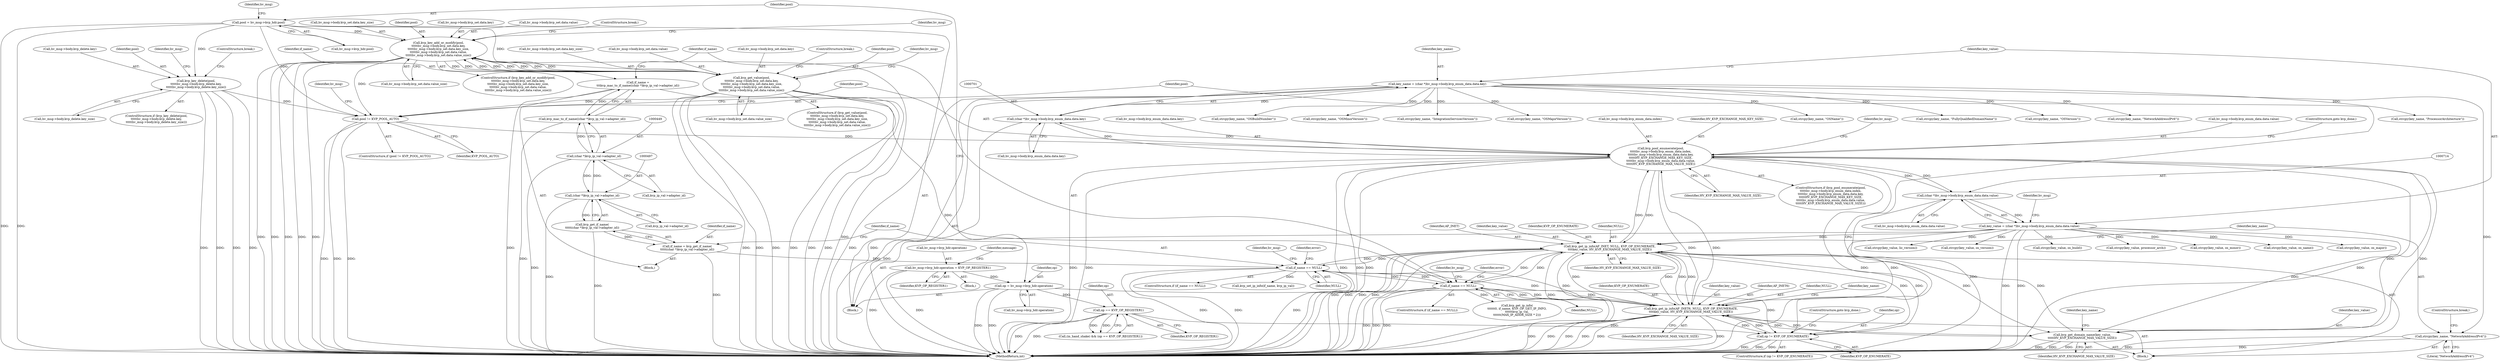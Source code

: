digraph "0_linux_95a69adab9acfc3981c504737a2b6578e4d846ef@pointer" {
"1000756" [label="(Call,strcpy(key_name, \"NetworkAddressIPv4\"))"];
"1000698" [label="(Call,key_name = (char *)hv_msg->body.kvp_enum_data.data.key)"];
"1000700" [label="(Call,(char *)hv_msg->body.kvp_enum_data.data.key)"];
"1000656" [label="(Call,kvp_pool_enumerate(pool,\n\t\t\t\t\thv_msg->body.kvp_enum_data.index,\n\t\t\t\t\thv_msg->body.kvp_enum_data.data.key,\n\t\t\t\t\tHV_KVP_EXCHANGE_MAX_KEY_SIZE,\n\t\t\t\t\thv_msg->body.kvp_enum_data.data.value,\n\t\t\t\t\tHV_KVP_EXCHANGE_MAX_VALUE_SIZE))"];
"1000651" [label="(Call,pool != KVP_POOL_AUTO)"];
"1000621" [label="(Call,kvp_key_delete(pool,\n\t\t\t\t\thv_msg->body.kvp_delete.key,\n\t\t\t\t\thv_msg->body.kvp_delete.key_size))"];
"1000377" [label="(Call,pool = hv_msg->kvp_hdr.pool)"];
"1000529" [label="(Call,kvp_key_add_or_modify(pool,\n\t\t\t\t\thv_msg->body.kvp_set.data.key,\n\t\t\t\t\thv_msg->body.kvp_set.data.key_size,\n\t\t\t\t\thv_msg->body.kvp_set.data.value,\n\t\t\t\t\thv_msg->body.kvp_set.data.value_size))"];
"1000575" [label="(Call,kvp_get_value(pool,\n\t\t\t\t\thv_msg->body.kvp_set.data.key,\n\t\t\t\t\thv_msg->body.kvp_set.data.key_size,\n\t\t\t\t\thv_msg->body.kvp_set.data.value,\n\t\t\t\t\thv_msg->body.kvp_set.data.value_size))"];
"1000713" [label="(Call,(char *)hv_msg->body.kvp_enum_data.data.value)"];
"1000750" [label="(Call,kvp_get_ip_info(AF_INET, NULL, KVP_OP_ENUMERATE,\n\t\t\t\tkey_value, HV_KVP_EXCHANGE_MAX_VALUE_SIZE))"];
"1000502" [label="(Call,if_name == NULL)"];
"1000493" [label="(Call,if_name = kvp_get_if_name(\n\t\t\t\t\t(char *)kvp_ip_val->adapter_id))"];
"1000495" [label="(Call,kvp_get_if_name(\n\t\t\t\t\t(char *)kvp_ip_val->adapter_id))"];
"1000496" [label="(Call,(char *)kvp_ip_val->adapter_id)"];
"1000448" [label="(Call,(char *)kvp_ip_val->adapter_id)"];
"1000454" [label="(Call,if_name == NULL)"];
"1000445" [label="(Call,if_name =\n\t\t\tkvp_mac_to_if_name((char *)kvp_ip_val->adapter_id))"];
"1000447" [label="(Call,kvp_mac_to_if_name((char *)kvp_ip_val->adapter_id))"];
"1000761" [label="(Call,kvp_get_ip_info(AF_INET6, NULL, KVP_OP_ENUMERATE,\n\t\t\t\tkey_value, HV_KVP_EXCHANGE_MAX_VALUE_SIZE))"];
"1000646" [label="(Call,op != KVP_OP_ENUMERATE)"];
"1000392" [label="(Call,op == KVP_OP_REGISTER1)"];
"1000370" [label="(Call,op = hv_msg->kvp_hdr.operation)"];
"1000246" [label="(Call,hv_msg->kvp_hdr.operation = KVP_OP_REGISTER1)"];
"1000711" [label="(Call,key_value = (char *)hv_msg->body.kvp_enum_data.data.value)"];
"1000734" [label="(Call,kvp_get_domain_name(key_value,\n\t\t\t\t\tHV_KVP_EXCHANGE_MAX_VALUE_SIZE))"];
"1000783" [label="(Call,strcpy(key_name, \"OSName\"))"];
"1000503" [label="(Identifier,if_name)"];
"1000513" [label="(Identifier,error)"];
"1000755" [label="(Identifier,HV_KVP_EXCHANGE_MAX_VALUE_SIZE)"];
"1000371" [label="(Identifier,op)"];
"1000754" [label="(Identifier,key_value)"];
"1000653" [label="(Identifier,KVP_POOL_AUTO)"];
"1000757" [label="(Identifier,key_name)"];
"1000712" [label="(Identifier,key_value)"];
"1000665" [label="(Call,hv_msg->body.kvp_enum_data.data.key)"];
"1000759" [label="(ControlStructure,break;)"];
"1000735" [label="(Identifier,key_value)"];
"1000448" [label="(Call,(char *)kvp_ip_val->adapter_id)"];
"1000711" [label="(Call,key_value = (char *)hv_msg->body.kvp_enum_data.data.value)"];
"1000498" [label="(Call,kvp_ip_val->adapter_id)"];
"1000765" [label="(Identifier,key_value)"];
"1000466" [label="(Call,kvp_get_ip_info(\n\t\t\t\t\t\t0, if_name, KVP_OP_GET_IP_INFO,\n\t\t\t\t\t\tkvp_ip_val,\n\t\t\t\t\t\t(MAX_IP_ADDR_SIZE * 2)))"];
"1000572" [label="(ControlStructure,break;)"];
"1000756" [label="(Call,strcpy(key_name, \"NetworkAddressIPv4\"))"];
"1000715" [label="(Call,hv_msg->body.kvp_enum_data.data.value)"];
"1000495" [label="(Call,kvp_get_if_name(\n\t\t\t\t\t(char *)kvp_ip_val->adapter_id))"];
"1000445" [label="(Call,if_name =\n\t\t\tkvp_mac_to_if_name((char *)kvp_ip_val->adapter_id))"];
"1000868" [label="(MethodReturn,int)"];
"1000734" [label="(Call,kvp_get_domain_name(key_value,\n\t\t\t\t\tHV_KVP_EXCHANGE_MAX_VALUE_SIZE))"];
"1000642" [label="(ControlStructure,break;)"];
"1000713" [label="(Call,(char *)hv_msg->body.kvp_enum_data.data.value)"];
"1000646" [label="(Call,op != KVP_OP_ENUMERATE)"];
"1000558" [label="(Call,hv_msg->body.kvp_set.data.value_size)"];
"1000386" [label="(Identifier,hv_msg)"];
"1000738" [label="(Identifier,key_name)"];
"1000658" [label="(Call,hv_msg->body.kvp_enum_data.index)"];
"1000657" [label="(Identifier,pool)"];
"1000252" [label="(Identifier,KVP_OP_REGISTER1)"];
"1000456" [label="(Identifier,NULL)"];
"1000750" [label="(Call,kvp_get_ip_info(AF_INET, NULL, KVP_OP_ENUMERATE,\n\t\t\t\tkey_value, HV_KVP_EXCHANGE_MAX_VALUE_SIZE))"];
"1000377" [label="(Call,pool = hv_msg->kvp_hdr.pool)"];
"1000460" [label="(Identifier,hv_msg)"];
"1000772" [label="(Call,strcpy(key_value, os_build))"];
"1000674" [label="(Identifier,HV_KVP_EXCHANGE_MAX_KEY_SIZE)"];
"1000494" [label="(Identifier,if_name)"];
"1000687" [label="(Identifier,hv_msg)"];
"1000453" [label="(ControlStructure,if (if_name == NULL))"];
"1000493" [label="(Call,if_name = kvp_get_if_name(\n\t\t\t\t\t(char *)kvp_ip_val->adapter_id))"];
"1000390" [label="(Call,(in_hand_shake) && (op == KVP_OP_REGISTER1))"];
"1000623" [label="(Call,hv_msg->body.kvp_delete.key)"];
"1000761" [label="(Call,kvp_get_ip_info(AF_INET6, NULL, KVP_OP_ENUMERATE,\n\t\t\t\tkey_value, HV_KVP_EXCHANGE_MAX_VALUE_SIZE))"];
"1000698" [label="(Call,key_name = (char *)hv_msg->body.kvp_enum_data.data.key)"];
"1000753" [label="(Identifier,KVP_OP_ENUMERATE)"];
"1000766" [label="(Identifier,HV_KVP_EXCHANGE_MAX_VALUE_SIZE)"];
"1000569" [label="(Identifier,hv_msg)"];
"1000737" [label="(Call,strcpy(key_name, \"FullyQualifiedDomainName\"))"];
"1000435" [label="(Block,)"];
"1000699" [label="(Identifier,key_name)"];
"1000455" [label="(Identifier,if_name)"];
"1000812" [label="(Call,strcpy(key_value, processor_arch))"];
"1000393" [label="(Identifier,op)"];
"1000575" [label="(Call,kvp_get_value(pool,\n\t\t\t\t\thv_msg->body.kvp_set.data.key,\n\t\t\t\t\thv_msg->body.kvp_set.data.key_size,\n\t\t\t\t\thv_msg->body.kvp_set.data.value,\n\t\t\t\t\thv_msg->body.kvp_set.data.value_size))"];
"1000372" [label="(Call,hv_msg->kvp_hdr.operation)"];
"1000289" [label="(Block,)"];
"1000736" [label="(Identifier,HV_KVP_EXCHANGE_MAX_VALUE_SIZE)"];
"1000630" [label="(Call,hv_msg->body.kvp_delete.key_size)"];
"1000684" [label="(Identifier,HV_KVP_EXCHANGE_MAX_VALUE_SIZE)"];
"1000649" [label="(ControlStructure,goto kvp_done;)"];
"1000807" [label="(Call,strcpy(key_name, \"OSVersion\"))"];
"1000450" [label="(Call,kvp_ip_val->adapter_id)"];
"1000586" [label="(Call,hv_msg->body.kvp_set.data.key_size)"];
"1000446" [label="(Identifier,if_name)"];
"1000796" [label="(Call,strcpy(key_value, os_minor))"];
"1000595" [label="(Call,hv_msg->body.kvp_set.data.value)"];
"1000529" [label="(Call,kvp_key_add_or_modify(pool,\n\t\t\t\t\thv_msg->body.kvp_set.data.key,\n\t\t\t\t\thv_msg->body.kvp_set.data.key_size,\n\t\t\t\t\thv_msg->body.kvp_set.data.value,\n\t\t\t\t\thv_msg->body.kvp_set.data.value_size))"];
"1000647" [label="(Identifier,op)"];
"1000700" [label="(Call,(char *)hv_msg->body.kvp_enum_data.data.key)"];
"1000370" [label="(Call,op = hv_msg->kvp_hdr.operation)"];
"1000645" [label="(ControlStructure,if (op != KVP_OP_ENUMERATE))"];
"1000502" [label="(Call,if_name == NULL)"];
"1000767" [label="(Call,strcpy(key_name, \"NetworkAddressIPv6\"))"];
"1000392" [label="(Call,op == KVP_OP_REGISTER1)"];
"1000540" [label="(Call,hv_msg->body.kvp_set.data.key_size)"];
"1000758" [label="(Literal,\"NetworkAddressIPv4\")"];
"1000752" [label="(Identifier,NULL)"];
"1000780" [label="(Call,strcpy(key_value, os_name))"];
"1000577" [label="(Call,hv_msg->body.kvp_set.data.key)"];
"1000454" [label="(Call,if_name == NULL)"];
"1000815" [label="(Call,strcpy(key_name, \"ProcessorArchitecture\"))"];
"1000247" [label="(Call,hv_msg->kvp_hdr.operation)"];
"1000255" [label="(Identifier,message)"];
"1000618" [label="(ControlStructure,break;)"];
"1000378" [label="(Identifier,pool)"];
"1000110" [label="(Block,)"];
"1000501" [label="(ControlStructure,if (if_name == NULL))"];
"1000788" [label="(Call,strcpy(key_value, os_major))"];
"1000675" [label="(Call,hv_msg->body.kvp_enum_data.data.value)"];
"1000650" [label="(ControlStructure,if (pool != KVP_POOL_AUTO))"];
"1000622" [label="(Identifier,pool)"];
"1000604" [label="(Call,hv_msg->body.kvp_set.data.value_size)"];
"1000246" [label="(Call,hv_msg->kvp_hdr.operation = KVP_OP_REGISTER1)"];
"1000702" [label="(Call,hv_msg->body.kvp_enum_data.data.key)"];
"1000745" [label="(Call,strcpy(key_value, lic_version))"];
"1000530" [label="(Identifier,pool)"];
"1000447" [label="(Call,kvp_mac_to_if_name((char *)kvp_ip_val->adapter_id))"];
"1000514" [label="(Call,kvp_set_ip_info(if_name, kvp_ip_val))"];
"1000751" [label="(Identifier,AF_INET)"];
"1000508" [label="(Identifier,hv_msg)"];
"1000620" [label="(ControlStructure,if (kvp_key_delete(pool,\n\t\t\t\t\thv_msg->body.kvp_delete.key,\n\t\t\t\t\thv_msg->body.kvp_delete.key_size)))"];
"1000655" [label="(ControlStructure,if (kvp_pool_enumerate(pool,\n\t\t\t\t\thv_msg->body.kvp_enum_data.index,\n\t\t\t\t\thv_msg->body.kvp_enum_data.data.key,\n\t\t\t\t\tHV_KVP_EXCHANGE_MAX_KEY_SIZE,\n\t\t\t\t\thv_msg->body.kvp_enum_data.data.value,\n\t\t\t\t\tHV_KVP_EXCHANGE_MAX_VALUE_SIZE)))"];
"1000732" [label="(Block,)"];
"1000531" [label="(Call,hv_msg->body.kvp_set.data.key)"];
"1000692" [label="(Identifier,hv_msg)"];
"1000775" [label="(Call,strcpy(key_name, \"OSBuildNumber\"))"];
"1000394" [label="(Identifier,KVP_OP_REGISTER1)"];
"1000549" [label="(Call,hv_msg->body.kvp_set.data.value)"];
"1000728" [label="(Identifier,hv_msg)"];
"1000379" [label="(Call,hv_msg->kvp_hdr.pool)"];
"1000621" [label="(Call,kvp_key_delete(pool,\n\t\t\t\t\thv_msg->body.kvp_delete.key,\n\t\t\t\t\thv_msg->body.kvp_delete.key_size))"];
"1000804" [label="(Call,strcpy(key_value, os_version))"];
"1000690" [label="(ControlStructure,goto kvp_done;)"];
"1000574" [label="(ControlStructure,if (kvp_get_value(pool,\n\t\t\t\t\thv_msg->body.kvp_set.data.key,\n\t\t\t\t\thv_msg->body.kvp_set.data.key_size,\n\t\t\t\t\thv_msg->body.kvp_set.data.value,\n\t\t\t\t\thv_msg->body.kvp_set.data.value_size)))"];
"1000762" [label="(Identifier,AF_INET6)"];
"1000763" [label="(Identifier,NULL)"];
"1000639" [label="(Identifier,hv_msg)"];
"1000799" [label="(Call,strcpy(key_name, \"OSMinorVersion\"))"];
"1000465" [label="(Identifier,error)"];
"1000648" [label="(Identifier,KVP_OP_ENUMERATE)"];
"1000742" [label="(Call,strcpy(key_name, \"IntegrationServicesVersion\"))"];
"1000768" [label="(Identifier,key_name)"];
"1000504" [label="(Identifier,NULL)"];
"1000528" [label="(ControlStructure,if (kvp_key_add_or_modify(pool,\n\t\t\t\t\thv_msg->body.kvp_set.data.key,\n\t\t\t\t\thv_msg->body.kvp_set.data.key_size,\n\t\t\t\t\thv_msg->body.kvp_set.data.value,\n\t\t\t\t\thv_msg->body.kvp_set.data.value_size)))"];
"1000652" [label="(Identifier,pool)"];
"1000791" [label="(Call,strcpy(key_name, \"OSMajorVersion\"))"];
"1000576" [label="(Identifier,pool)"];
"1000615" [label="(Identifier,hv_msg)"];
"1000656" [label="(Call,kvp_pool_enumerate(pool,\n\t\t\t\t\thv_msg->body.kvp_enum_data.index,\n\t\t\t\t\thv_msg->body.kvp_enum_data.data.key,\n\t\t\t\t\tHV_KVP_EXCHANGE_MAX_KEY_SIZE,\n\t\t\t\t\thv_msg->body.kvp_enum_data.data.value,\n\t\t\t\t\tHV_KVP_EXCHANGE_MAX_VALUE_SIZE))"];
"1000496" [label="(Call,(char *)kvp_ip_val->adapter_id)"];
"1000764" [label="(Identifier,KVP_OP_ENUMERATE)"];
"1000651" [label="(Call,pool != KVP_POOL_AUTO)"];
"1000756" -> "1000732"  [label="AST: "];
"1000756" -> "1000758"  [label="CFG: "];
"1000757" -> "1000756"  [label="AST: "];
"1000758" -> "1000756"  [label="AST: "];
"1000759" -> "1000756"  [label="CFG: "];
"1000756" -> "1000868"  [label="DDG: "];
"1000756" -> "1000868"  [label="DDG: "];
"1000698" -> "1000756"  [label="DDG: "];
"1000698" -> "1000289"  [label="AST: "];
"1000698" -> "1000700"  [label="CFG: "];
"1000699" -> "1000698"  [label="AST: "];
"1000700" -> "1000698"  [label="AST: "];
"1000712" -> "1000698"  [label="CFG: "];
"1000698" -> "1000868"  [label="DDG: "];
"1000698" -> "1000868"  [label="DDG: "];
"1000700" -> "1000698"  [label="DDG: "];
"1000698" -> "1000737"  [label="DDG: "];
"1000698" -> "1000742"  [label="DDG: "];
"1000698" -> "1000767"  [label="DDG: "];
"1000698" -> "1000775"  [label="DDG: "];
"1000698" -> "1000783"  [label="DDG: "];
"1000698" -> "1000791"  [label="DDG: "];
"1000698" -> "1000799"  [label="DDG: "];
"1000698" -> "1000807"  [label="DDG: "];
"1000698" -> "1000815"  [label="DDG: "];
"1000700" -> "1000702"  [label="CFG: "];
"1000701" -> "1000700"  [label="AST: "];
"1000702" -> "1000700"  [label="AST: "];
"1000700" -> "1000868"  [label="DDG: "];
"1000700" -> "1000656"  [label="DDG: "];
"1000656" -> "1000700"  [label="DDG: "];
"1000656" -> "1000655"  [label="AST: "];
"1000656" -> "1000684"  [label="CFG: "];
"1000657" -> "1000656"  [label="AST: "];
"1000658" -> "1000656"  [label="AST: "];
"1000665" -> "1000656"  [label="AST: "];
"1000674" -> "1000656"  [label="AST: "];
"1000675" -> "1000656"  [label="AST: "];
"1000684" -> "1000656"  [label="AST: "];
"1000687" -> "1000656"  [label="CFG: "];
"1000690" -> "1000656"  [label="CFG: "];
"1000656" -> "1000868"  [label="DDG: "];
"1000656" -> "1000868"  [label="DDG: "];
"1000656" -> "1000868"  [label="DDG: "];
"1000656" -> "1000868"  [label="DDG: "];
"1000656" -> "1000868"  [label="DDG: "];
"1000656" -> "1000868"  [label="DDG: "];
"1000656" -> "1000868"  [label="DDG: "];
"1000651" -> "1000656"  [label="DDG: "];
"1000713" -> "1000656"  [label="DDG: "];
"1000750" -> "1000656"  [label="DDG: "];
"1000761" -> "1000656"  [label="DDG: "];
"1000734" -> "1000656"  [label="DDG: "];
"1000656" -> "1000713"  [label="DDG: "];
"1000656" -> "1000734"  [label="DDG: "];
"1000656" -> "1000750"  [label="DDG: "];
"1000656" -> "1000761"  [label="DDG: "];
"1000651" -> "1000650"  [label="AST: "];
"1000651" -> "1000653"  [label="CFG: "];
"1000652" -> "1000651"  [label="AST: "];
"1000653" -> "1000651"  [label="AST: "];
"1000657" -> "1000651"  [label="CFG: "];
"1000692" -> "1000651"  [label="CFG: "];
"1000651" -> "1000868"  [label="DDG: "];
"1000651" -> "1000868"  [label="DDG: "];
"1000651" -> "1000868"  [label="DDG: "];
"1000621" -> "1000651"  [label="DDG: "];
"1000529" -> "1000651"  [label="DDG: "];
"1000377" -> "1000651"  [label="DDG: "];
"1000575" -> "1000651"  [label="DDG: "];
"1000621" -> "1000620"  [label="AST: "];
"1000621" -> "1000630"  [label="CFG: "];
"1000622" -> "1000621"  [label="AST: "];
"1000623" -> "1000621"  [label="AST: "];
"1000630" -> "1000621"  [label="AST: "];
"1000639" -> "1000621"  [label="CFG: "];
"1000642" -> "1000621"  [label="CFG: "];
"1000621" -> "1000868"  [label="DDG: "];
"1000621" -> "1000868"  [label="DDG: "];
"1000621" -> "1000868"  [label="DDG: "];
"1000621" -> "1000868"  [label="DDG: "];
"1000377" -> "1000621"  [label="DDG: "];
"1000377" -> "1000289"  [label="AST: "];
"1000377" -> "1000379"  [label="CFG: "];
"1000378" -> "1000377"  [label="AST: "];
"1000379" -> "1000377"  [label="AST: "];
"1000386" -> "1000377"  [label="CFG: "];
"1000377" -> "1000868"  [label="DDG: "];
"1000377" -> "1000868"  [label="DDG: "];
"1000377" -> "1000529"  [label="DDG: "];
"1000377" -> "1000575"  [label="DDG: "];
"1000529" -> "1000528"  [label="AST: "];
"1000529" -> "1000558"  [label="CFG: "];
"1000530" -> "1000529"  [label="AST: "];
"1000531" -> "1000529"  [label="AST: "];
"1000540" -> "1000529"  [label="AST: "];
"1000549" -> "1000529"  [label="AST: "];
"1000558" -> "1000529"  [label="AST: "];
"1000569" -> "1000529"  [label="CFG: "];
"1000572" -> "1000529"  [label="CFG: "];
"1000529" -> "1000868"  [label="DDG: "];
"1000529" -> "1000868"  [label="DDG: "];
"1000529" -> "1000868"  [label="DDG: "];
"1000529" -> "1000868"  [label="DDG: "];
"1000529" -> "1000868"  [label="DDG: "];
"1000529" -> "1000868"  [label="DDG: "];
"1000575" -> "1000529"  [label="DDG: "];
"1000575" -> "1000529"  [label="DDG: "];
"1000575" -> "1000529"  [label="DDG: "];
"1000575" -> "1000529"  [label="DDG: "];
"1000529" -> "1000575"  [label="DDG: "];
"1000529" -> "1000575"  [label="DDG: "];
"1000529" -> "1000575"  [label="DDG: "];
"1000529" -> "1000575"  [label="DDG: "];
"1000575" -> "1000574"  [label="AST: "];
"1000575" -> "1000604"  [label="CFG: "];
"1000576" -> "1000575"  [label="AST: "];
"1000577" -> "1000575"  [label="AST: "];
"1000586" -> "1000575"  [label="AST: "];
"1000595" -> "1000575"  [label="AST: "];
"1000604" -> "1000575"  [label="AST: "];
"1000615" -> "1000575"  [label="CFG: "];
"1000618" -> "1000575"  [label="CFG: "];
"1000575" -> "1000868"  [label="DDG: "];
"1000575" -> "1000868"  [label="DDG: "];
"1000575" -> "1000868"  [label="DDG: "];
"1000575" -> "1000868"  [label="DDG: "];
"1000575" -> "1000868"  [label="DDG: "];
"1000575" -> "1000868"  [label="DDG: "];
"1000713" -> "1000711"  [label="AST: "];
"1000713" -> "1000715"  [label="CFG: "];
"1000714" -> "1000713"  [label="AST: "];
"1000715" -> "1000713"  [label="AST: "];
"1000711" -> "1000713"  [label="CFG: "];
"1000713" -> "1000868"  [label="DDG: "];
"1000713" -> "1000711"  [label="DDG: "];
"1000750" -> "1000732"  [label="AST: "];
"1000750" -> "1000755"  [label="CFG: "];
"1000751" -> "1000750"  [label="AST: "];
"1000752" -> "1000750"  [label="AST: "];
"1000753" -> "1000750"  [label="AST: "];
"1000754" -> "1000750"  [label="AST: "];
"1000755" -> "1000750"  [label="AST: "];
"1000757" -> "1000750"  [label="CFG: "];
"1000750" -> "1000868"  [label="DDG: "];
"1000750" -> "1000868"  [label="DDG: "];
"1000750" -> "1000868"  [label="DDG: "];
"1000750" -> "1000868"  [label="DDG: "];
"1000750" -> "1000868"  [label="DDG: "];
"1000750" -> "1000868"  [label="DDG: "];
"1000750" -> "1000454"  [label="DDG: "];
"1000750" -> "1000502"  [label="DDG: "];
"1000750" -> "1000646"  [label="DDG: "];
"1000750" -> "1000734"  [label="DDG: "];
"1000502" -> "1000750"  [label="DDG: "];
"1000454" -> "1000750"  [label="DDG: "];
"1000761" -> "1000750"  [label="DDG: "];
"1000761" -> "1000750"  [label="DDG: "];
"1000646" -> "1000750"  [label="DDG: "];
"1000711" -> "1000750"  [label="DDG: "];
"1000734" -> "1000750"  [label="DDG: "];
"1000750" -> "1000761"  [label="DDG: "];
"1000750" -> "1000761"  [label="DDG: "];
"1000502" -> "1000501"  [label="AST: "];
"1000502" -> "1000504"  [label="CFG: "];
"1000503" -> "1000502"  [label="AST: "];
"1000504" -> "1000502"  [label="AST: "];
"1000508" -> "1000502"  [label="CFG: "];
"1000513" -> "1000502"  [label="CFG: "];
"1000502" -> "1000868"  [label="DDG: "];
"1000502" -> "1000868"  [label="DDG: "];
"1000502" -> "1000868"  [label="DDG: "];
"1000502" -> "1000454"  [label="DDG: "];
"1000493" -> "1000502"  [label="DDG: "];
"1000454" -> "1000502"  [label="DDG: "];
"1000761" -> "1000502"  [label="DDG: "];
"1000502" -> "1000514"  [label="DDG: "];
"1000502" -> "1000761"  [label="DDG: "];
"1000493" -> "1000435"  [label="AST: "];
"1000493" -> "1000495"  [label="CFG: "];
"1000494" -> "1000493"  [label="AST: "];
"1000495" -> "1000493"  [label="AST: "];
"1000503" -> "1000493"  [label="CFG: "];
"1000493" -> "1000868"  [label="DDG: "];
"1000495" -> "1000493"  [label="DDG: "];
"1000495" -> "1000496"  [label="CFG: "];
"1000496" -> "1000495"  [label="AST: "];
"1000495" -> "1000868"  [label="DDG: "];
"1000496" -> "1000495"  [label="DDG: "];
"1000496" -> "1000498"  [label="CFG: "];
"1000497" -> "1000496"  [label="AST: "];
"1000498" -> "1000496"  [label="AST: "];
"1000496" -> "1000868"  [label="DDG: "];
"1000496" -> "1000448"  [label="DDG: "];
"1000448" -> "1000496"  [label="DDG: "];
"1000448" -> "1000447"  [label="AST: "];
"1000448" -> "1000450"  [label="CFG: "];
"1000449" -> "1000448"  [label="AST: "];
"1000450" -> "1000448"  [label="AST: "];
"1000447" -> "1000448"  [label="CFG: "];
"1000448" -> "1000868"  [label="DDG: "];
"1000448" -> "1000447"  [label="DDG: "];
"1000454" -> "1000453"  [label="AST: "];
"1000454" -> "1000456"  [label="CFG: "];
"1000455" -> "1000454"  [label="AST: "];
"1000456" -> "1000454"  [label="AST: "];
"1000460" -> "1000454"  [label="CFG: "];
"1000465" -> "1000454"  [label="CFG: "];
"1000454" -> "1000868"  [label="DDG: "];
"1000454" -> "1000868"  [label="DDG: "];
"1000454" -> "1000868"  [label="DDG: "];
"1000445" -> "1000454"  [label="DDG: "];
"1000761" -> "1000454"  [label="DDG: "];
"1000454" -> "1000466"  [label="DDG: "];
"1000454" -> "1000761"  [label="DDG: "];
"1000445" -> "1000435"  [label="AST: "];
"1000445" -> "1000447"  [label="CFG: "];
"1000446" -> "1000445"  [label="AST: "];
"1000447" -> "1000445"  [label="AST: "];
"1000455" -> "1000445"  [label="CFG: "];
"1000445" -> "1000868"  [label="DDG: "];
"1000447" -> "1000445"  [label="DDG: "];
"1000447" -> "1000868"  [label="DDG: "];
"1000761" -> "1000732"  [label="AST: "];
"1000761" -> "1000766"  [label="CFG: "];
"1000762" -> "1000761"  [label="AST: "];
"1000763" -> "1000761"  [label="AST: "];
"1000764" -> "1000761"  [label="AST: "];
"1000765" -> "1000761"  [label="AST: "];
"1000766" -> "1000761"  [label="AST: "];
"1000768" -> "1000761"  [label="CFG: "];
"1000761" -> "1000868"  [label="DDG: "];
"1000761" -> "1000868"  [label="DDG: "];
"1000761" -> "1000868"  [label="DDG: "];
"1000761" -> "1000868"  [label="DDG: "];
"1000761" -> "1000868"  [label="DDG: "];
"1000761" -> "1000868"  [label="DDG: "];
"1000761" -> "1000646"  [label="DDG: "];
"1000761" -> "1000734"  [label="DDG: "];
"1000646" -> "1000761"  [label="DDG: "];
"1000711" -> "1000761"  [label="DDG: "];
"1000734" -> "1000761"  [label="DDG: "];
"1000646" -> "1000645"  [label="AST: "];
"1000646" -> "1000648"  [label="CFG: "];
"1000647" -> "1000646"  [label="AST: "];
"1000648" -> "1000646"  [label="AST: "];
"1000649" -> "1000646"  [label="CFG: "];
"1000652" -> "1000646"  [label="CFG: "];
"1000646" -> "1000868"  [label="DDG: "];
"1000646" -> "1000868"  [label="DDG: "];
"1000646" -> "1000868"  [label="DDG: "];
"1000392" -> "1000646"  [label="DDG: "];
"1000370" -> "1000646"  [label="DDG: "];
"1000392" -> "1000390"  [label="AST: "];
"1000392" -> "1000394"  [label="CFG: "];
"1000393" -> "1000392"  [label="AST: "];
"1000394" -> "1000392"  [label="AST: "];
"1000390" -> "1000392"  [label="CFG: "];
"1000392" -> "1000868"  [label="DDG: "];
"1000392" -> "1000868"  [label="DDG: "];
"1000392" -> "1000390"  [label="DDG: "];
"1000392" -> "1000390"  [label="DDG: "];
"1000370" -> "1000392"  [label="DDG: "];
"1000370" -> "1000289"  [label="AST: "];
"1000370" -> "1000372"  [label="CFG: "];
"1000371" -> "1000370"  [label="AST: "];
"1000372" -> "1000370"  [label="AST: "];
"1000378" -> "1000370"  [label="CFG: "];
"1000370" -> "1000868"  [label="DDG: "];
"1000370" -> "1000868"  [label="DDG: "];
"1000246" -> "1000370"  [label="DDG: "];
"1000246" -> "1000110"  [label="AST: "];
"1000246" -> "1000252"  [label="CFG: "];
"1000247" -> "1000246"  [label="AST: "];
"1000252" -> "1000246"  [label="AST: "];
"1000255" -> "1000246"  [label="CFG: "];
"1000246" -> "1000868"  [label="DDG: "];
"1000246" -> "1000868"  [label="DDG: "];
"1000711" -> "1000289"  [label="AST: "];
"1000712" -> "1000711"  [label="AST: "];
"1000728" -> "1000711"  [label="CFG: "];
"1000711" -> "1000868"  [label="DDG: "];
"1000711" -> "1000868"  [label="DDG: "];
"1000711" -> "1000734"  [label="DDG: "];
"1000711" -> "1000745"  [label="DDG: "];
"1000711" -> "1000772"  [label="DDG: "];
"1000711" -> "1000780"  [label="DDG: "];
"1000711" -> "1000788"  [label="DDG: "];
"1000711" -> "1000796"  [label="DDG: "];
"1000711" -> "1000804"  [label="DDG: "];
"1000711" -> "1000812"  [label="DDG: "];
"1000734" -> "1000732"  [label="AST: "];
"1000734" -> "1000736"  [label="CFG: "];
"1000735" -> "1000734"  [label="AST: "];
"1000736" -> "1000734"  [label="AST: "];
"1000738" -> "1000734"  [label="CFG: "];
"1000734" -> "1000868"  [label="DDG: "];
"1000734" -> "1000868"  [label="DDG: "];
"1000734" -> "1000868"  [label="DDG: "];
}
